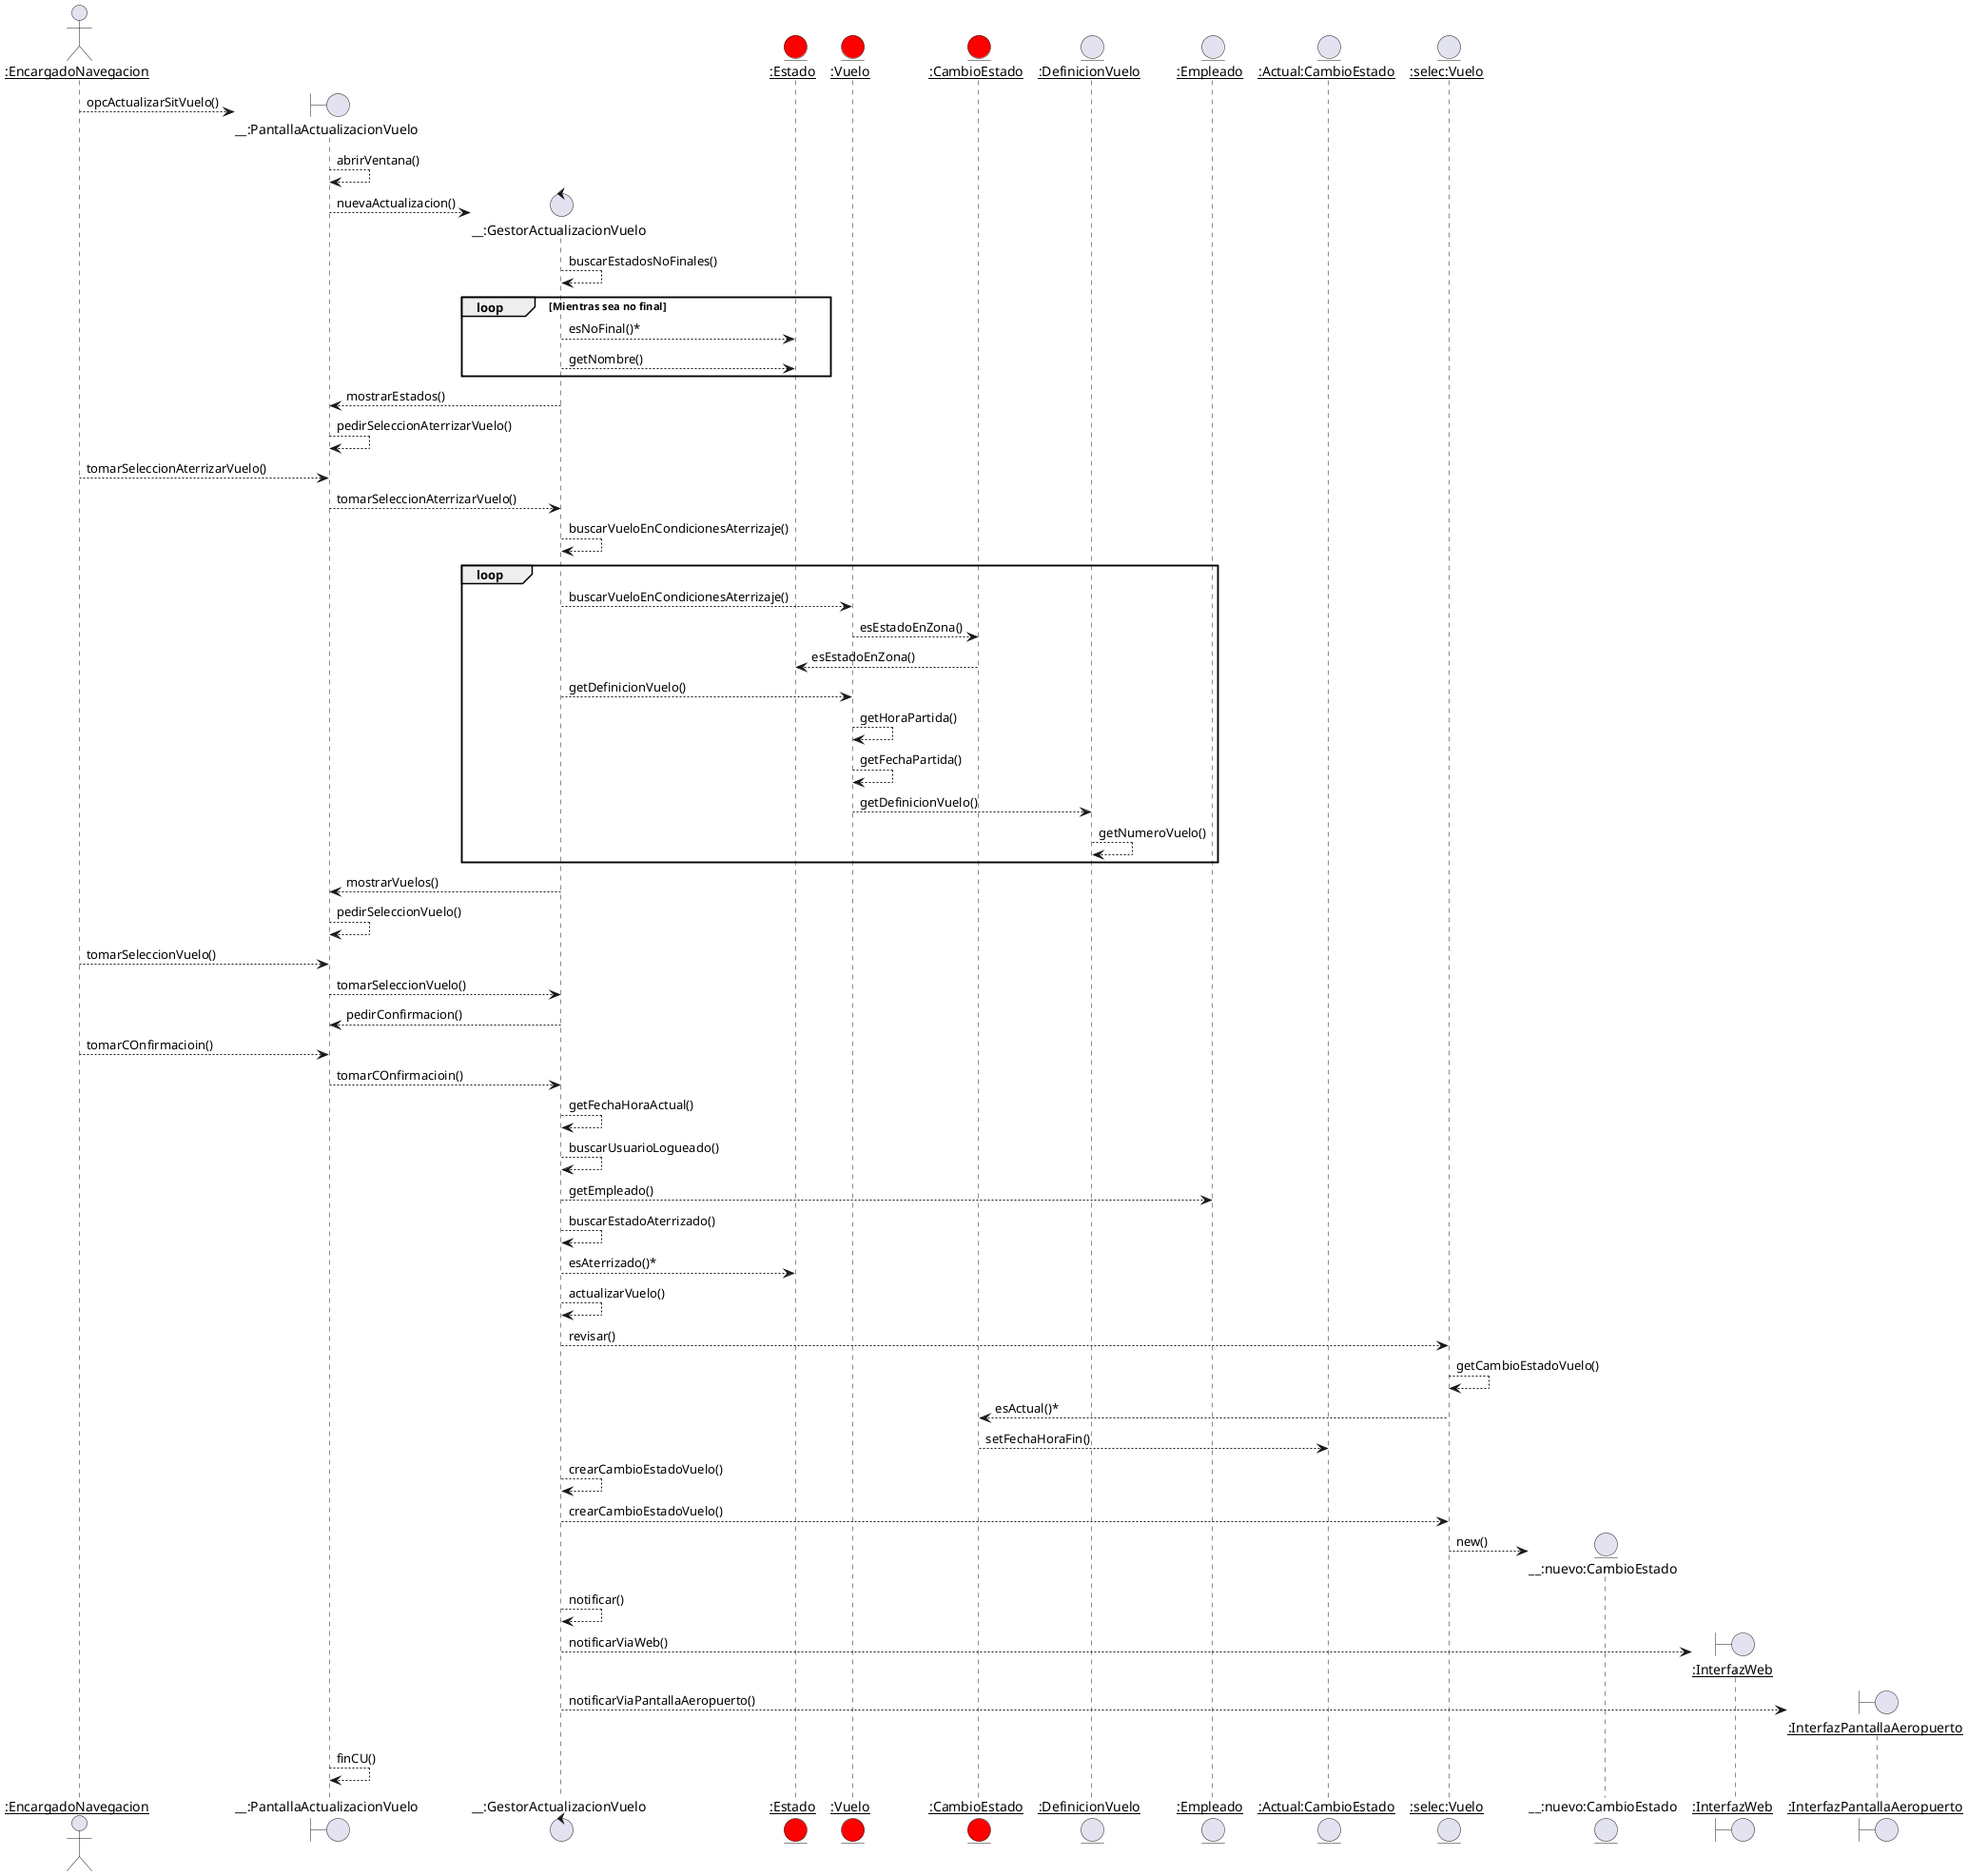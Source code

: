 @startuml actualizarSituacionVuelo
actor "__:EncargadoNavegacion__" as EN 

create boundary "__:PantallaActualizacionVuelo" as PAV

EN --> PAV : opcActualizarSitVuelo()

PAV --> PAV: abrirVentana()

create control "__:GestorActualizacionVuelo" as GAV

PAV --> GAV : nuevaActualizacion()

GAV --> GAV : buscarEstadosNoFinales()


entity "__:Estado__" as E #red
entity "__:Vuelo__" as V #red

group loop [Mientras sea no final]
    GAV  --> E : esNoFinal()*
    GAV --> E : getNombre()
end

GAV --> PAV : mostrarEstados()

PAV --> PAV: pedirSeleccionAterrizarVuelo()

EN --> PAV : tomarSeleccionAterrizarVuelo()

PAV --> GAV : tomarSeleccionAterrizarVuelo()

GAV --> GAV : buscarVueloEnCondicionesAterrizaje()


group loop 
    GAV --> V: buscarVueloEnCondicionesAterrizaje()

    entity "__:CambioEstado__" as CE #red


    V --> CE : esEstadoEnZona()
    CE --> E : esEstadoEnZona()

    GAV --> V : getDefinicionVuelo()

    V --> V : getHoraPartida()
    V --> V : getFechaPartida()

    entity "__:DefinicionVuelo__" as DV

    V --> DV : getDefinicionVuelo()

    DV --> DV : getNumeroVuelo()

end

GAV --> PAV : mostrarVuelos()

PAV --> PAV : pedirSeleccionVuelo()

EN --> PAV : tomarSeleccionVuelo()

PAV --> GAV : tomarSeleccionVuelo()

GAV --> PAV : pedirConfirmacion()

EN --> PAV : tomarCOnfirmacioin()
PAV --> GAV : tomarCOnfirmacioin()


GAV --> GAV : getFechaHoraActual()

GAV --> GAV : buscarUsuarioLogueado()

entity "__:Empleado__" as Emp

GAV --> Emp : getEmpleado()

GAV --> GAV : buscarEstadoAterrizado()

GAV --> E: esAterrizado()*

entity "__:selec:Vuelo__" as SV
GAV --> GAV : actualizarVuelo()
GAV --> SV: revisar()

SV -->SV : getCambioEstadoVuelo()
SV --> CE : esActual()*

entity "__:Actual:CambioEstado__" as ACE 
CE --> ACE : setFechaHoraFin()

GAV --> GAV : crearCambioEstadoVuelo()
entity "__:selec:Vuelo__" as SV

GAV --> SV : crearCambioEstadoVuelo()
create entity "__:nuevo:CambioEstado" as NCE
SV --> NCE : new()

GAV --> GAV : notificar()
create boundary "__:InterfazWeb__" as i
GAV --> i: notificarViaWeb()
create boundary "__:InterfazPantallaAeropuerto__" as iPE
GAV --> iPE: notificarViaPantallaAeropuerto()

PAV --> PAV : finCU()
@enduml